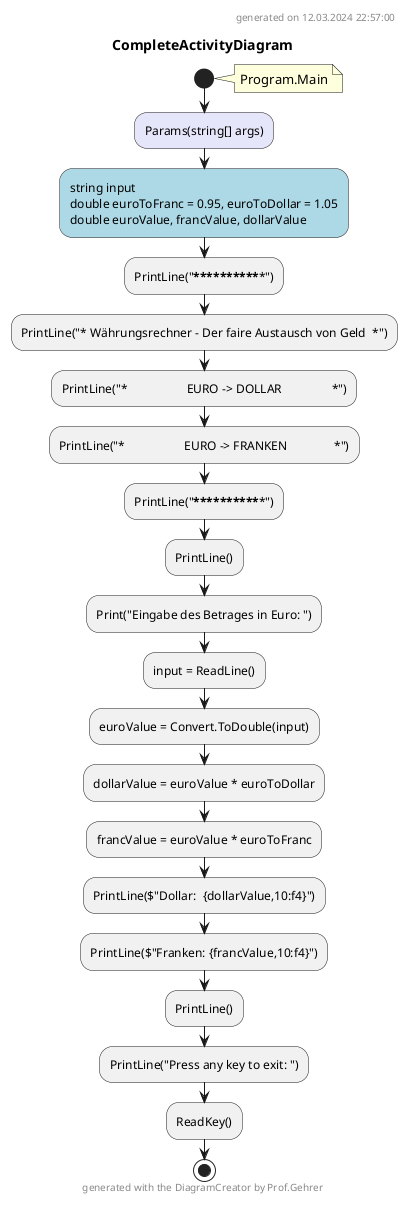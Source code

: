 @startuml CompleteActivityDiagram
header
generated on 12.03.2024 22:57:00
end header
title CompleteActivityDiagram
start
note right:  Program.Main
#Lavender:Params(string[] args);
#LightBlue:string input
double euroToFranc = 0.95, euroToDollar = 1.05
double euroValue, francValue, dollarValue;
:PrintLine("***************************************************");
:PrintLine("* Währungsrechner - Der faire Austausch von Geld  *");
:PrintLine("*                   EURO -> DOLLAR                *");
:PrintLine("*                   EURO -> FRANKEN               *");
:PrintLine("***************************************************");
:PrintLine();
:Print("Eingabe des Betrages in Euro: ");
:input = ReadLine();
:euroValue = Convert.ToDouble(input);
:dollarValue = euroValue * euroToDollar;
:francValue = euroValue * euroToFranc;
:PrintLine($"Dollar:  {dollarValue,10:f4}");
:PrintLine($"Franken: {francValue,10:f4}");
:PrintLine();
:PrintLine("Press any key to exit: ");
:ReadKey();
stop
footer
generated with the DiagramCreator by Prof.Gehrer
end footer
@enduml
